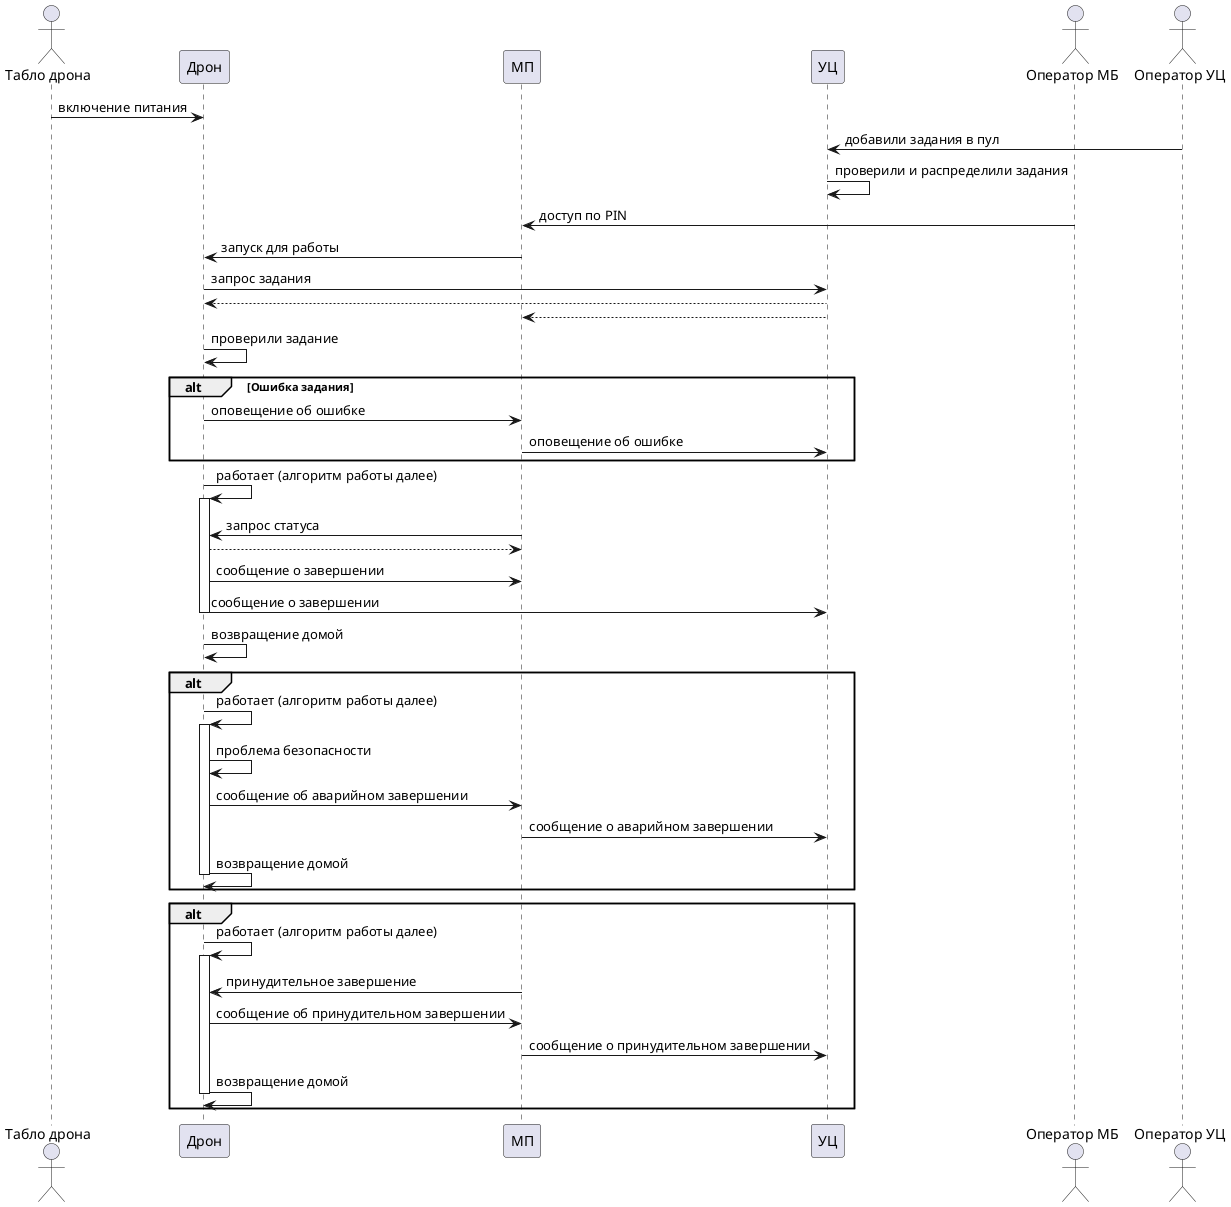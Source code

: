 @startuml

actor "Оператор УЦ" as u_cc
actor "Табло дрона" as u_drone
participant Drone as "Дрон"

participant Mobile as "МП"
participant CC as "УЦ"
actor "Оператор МБ" as u_mobile
actor "Оператор УЦ" as u_cc

u_drone -> Drone: включение питания
u_cc -> CC: добавили задания в пул
CC -> CC: проверили и распределили задания
u_mobile -> Mobile: доступ по PIN
Mobile -> Drone: запуск для работы
Drone -> CC: запрос задания
CC --> Drone
CC--> Mobile
Drone -> Drone: проверили задание
alt Ошибка задания
Drone -> Mobile: оповещение об ошибке
Mobile -> CC: оповещение об ошибке
end

Drone -> Drone++: работает (алгоритм работы далее)
Mobile -> Drone: запрос статуса
Drone --> Mobile

Drone -> Mobile: сообщение о завершении
Drone -> CC--: сообщение о завершении
Drone -> Drone: возвращение домой
alt
Drone -> Drone++: работает (алгоритм работы далее)
Drone -> Drone: проблема безопасности

Drone -> Mobile: сообщение об аварийном завершении
Mobile -> CC: сообщение о аварийном завершении
Drone -> Drone--: возвращение домой
end
alt
Drone -> Drone++: работает (алгоритм работы далее)
Mobile -> Drone: принудительное завершение
Drone -> Mobile: сообщение об принудительном завершении
Mobile -> CC: сообщение о принудительном завершении
Drone -> Drone--: возвращение домой
end


@enduml